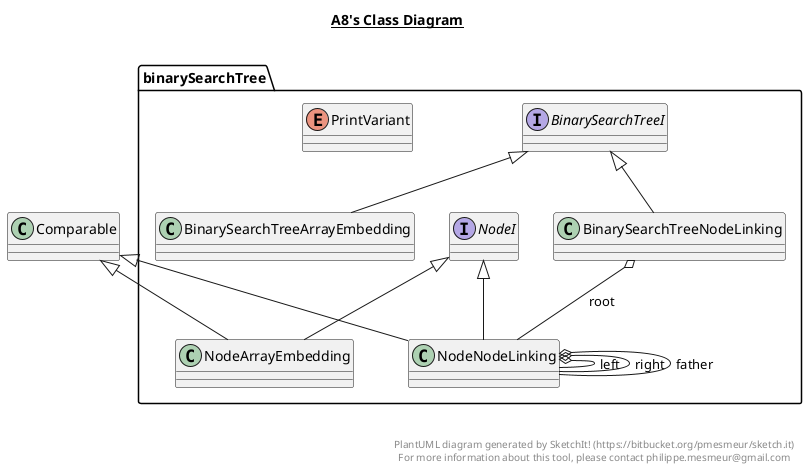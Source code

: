 @startuml

title __A8's Class Diagram__\n

  package binarySearchTree {
    class BinarySearchTreeArrayEmbedding {
    }
  }
  

  package binarySearchTree {
    interface BinarySearchTreeI {
    }
  }
  

  package binarySearchTree {
    class BinarySearchTreeNodeLinking {
    }
  }
  

  package binarySearchTree {
    class NodeArrayEmbedding {
    }
  }
  

  package binarySearchTree {
    interface NodeI {
    }
  }
  

  package binarySearchTree {
    class NodeNodeLinking {
    }
  }
  

  package binarySearchTree {
    enum PrintVariant {
    }
  }
  

  BinarySearchTreeArrayEmbedding -up-|> BinarySearchTreeI
  BinarySearchTreeNodeLinking -up-|> BinarySearchTreeI
  BinarySearchTreeNodeLinking o-- NodeNodeLinking : root
  NodeArrayEmbedding -up-|> Comparable
  NodeArrayEmbedding -up-|> NodeI
  NodeNodeLinking -up-|> Comparable
  NodeNodeLinking -up-|> NodeI
  NodeNodeLinking o-- NodeNodeLinking : left
  NodeNodeLinking o-- NodeNodeLinking : right
  NodeNodeLinking o-- NodeNodeLinking : father


right footer


PlantUML diagram generated by SketchIt! (https://bitbucket.org/pmesmeur/sketch.it)
For more information about this tool, please contact philippe.mesmeur@gmail.com
endfooter

@enduml
